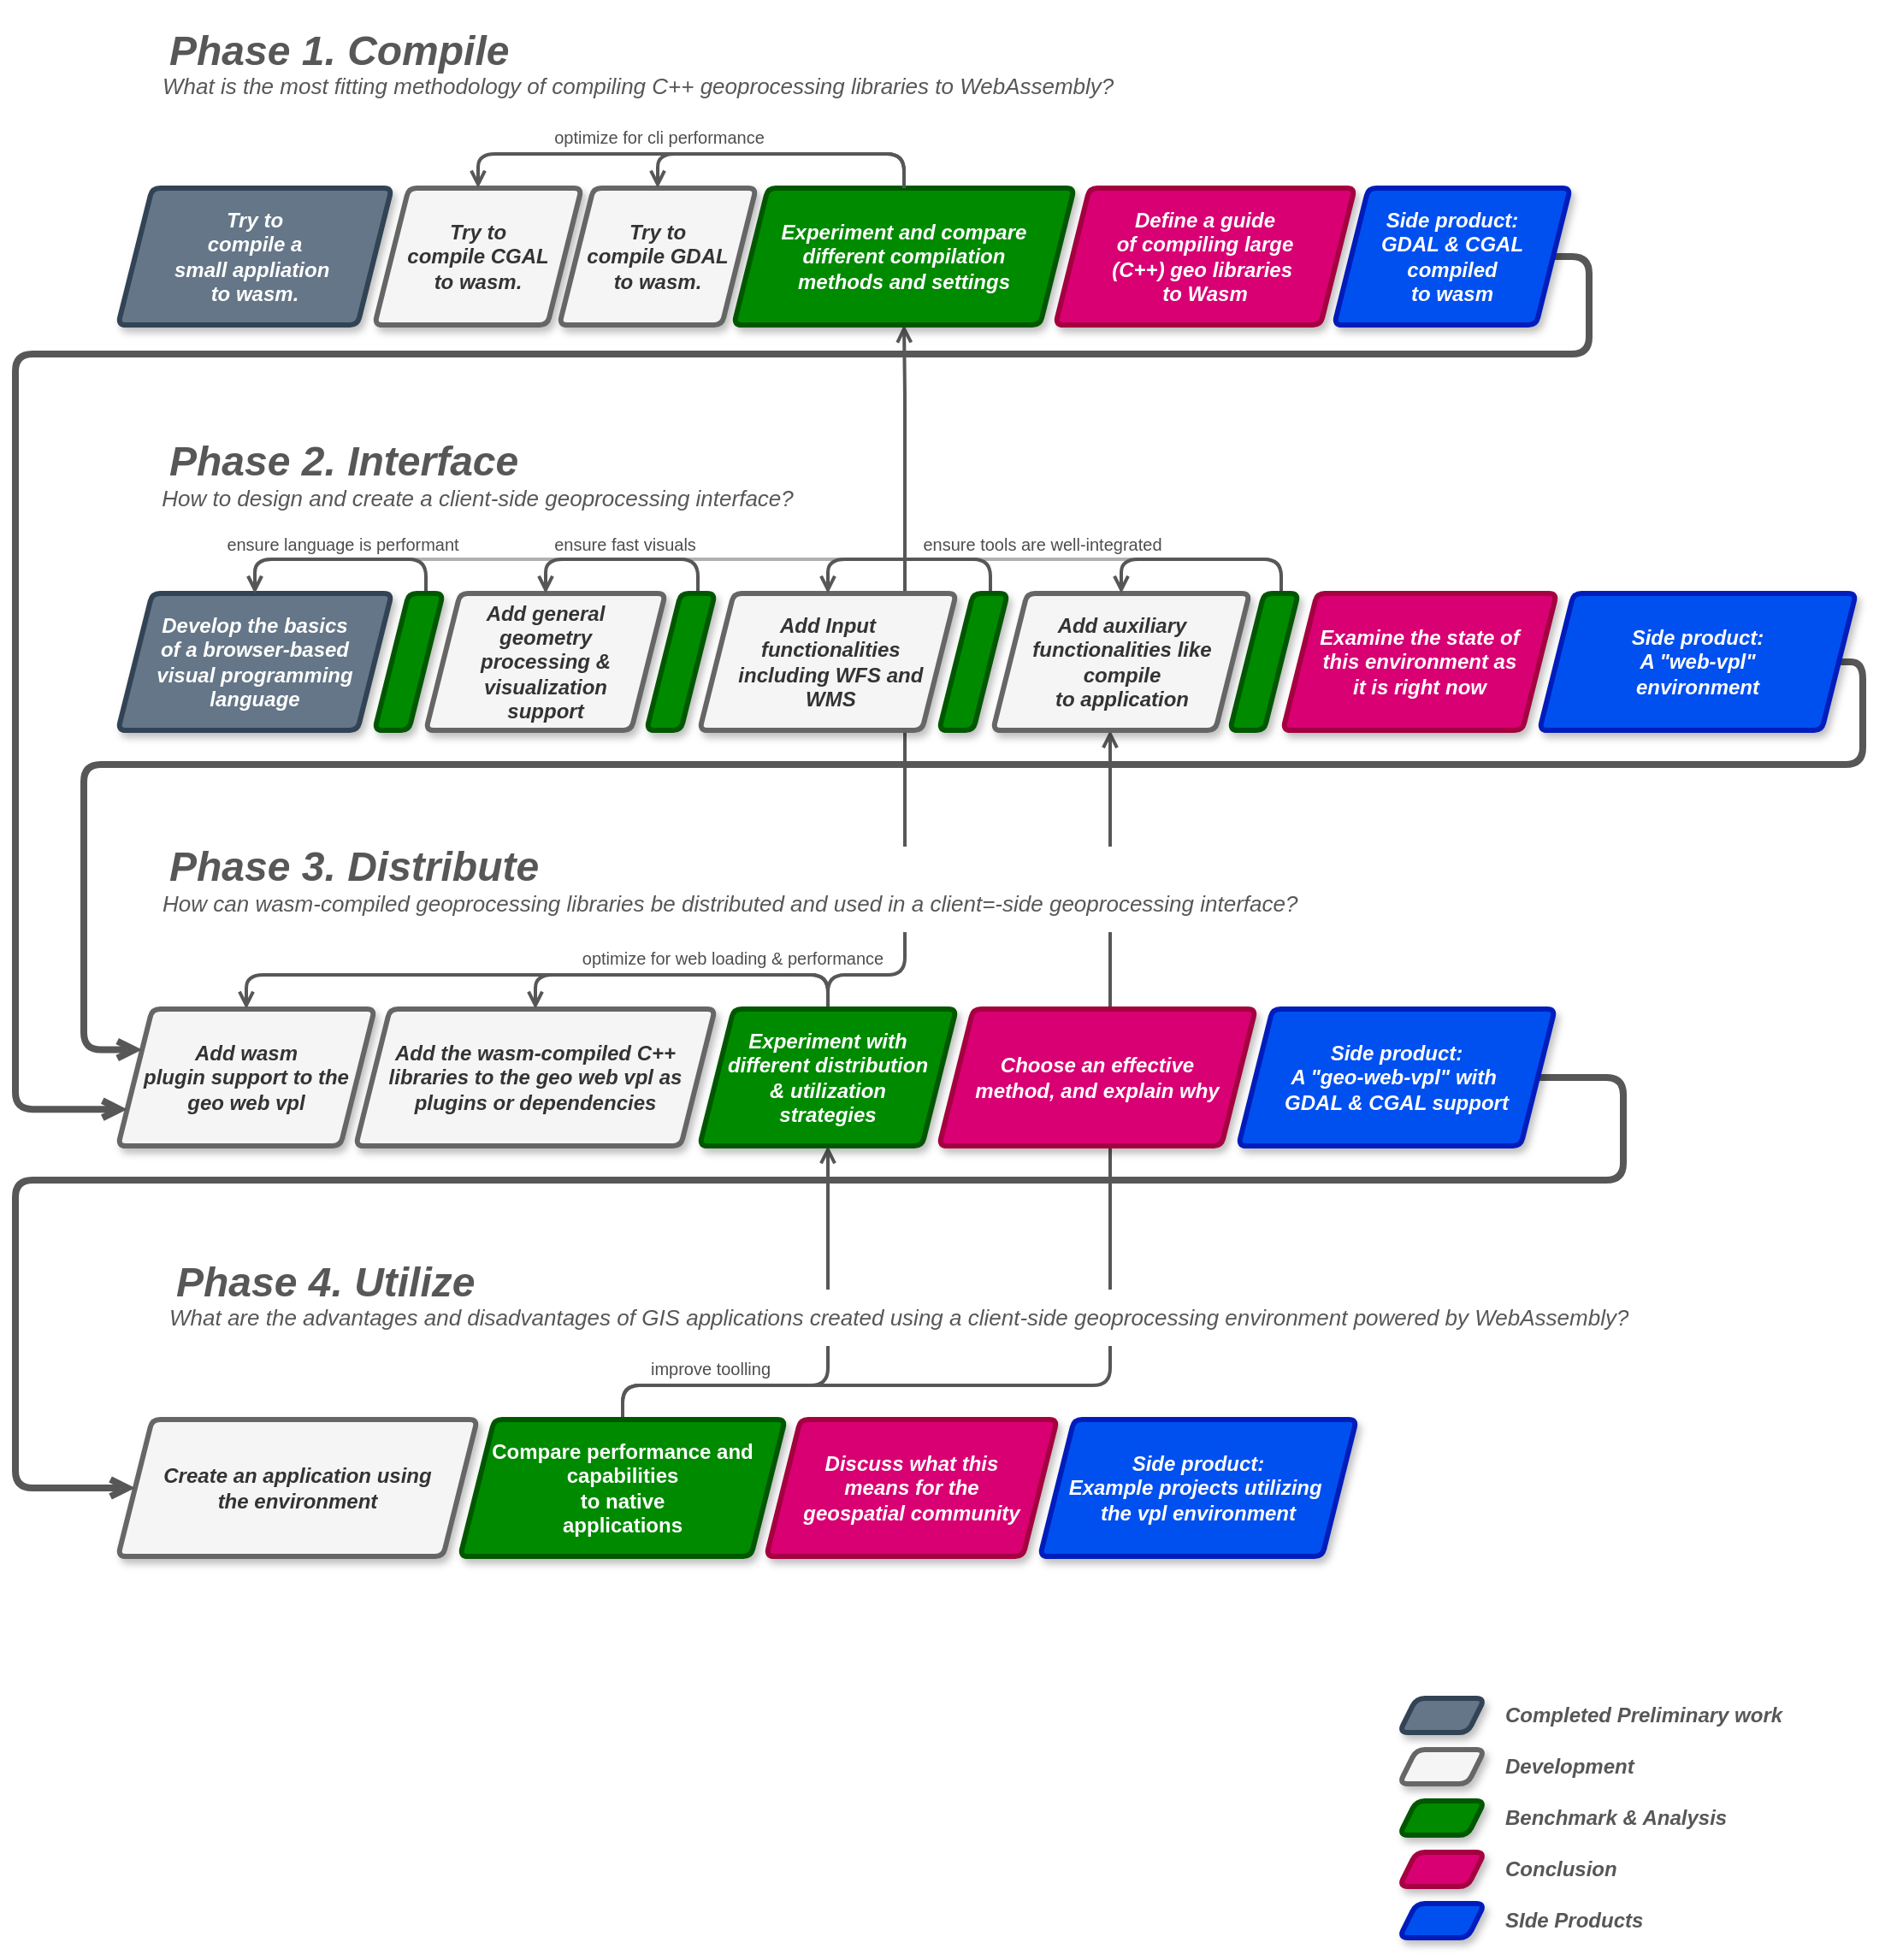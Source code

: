 <mxfile>
    <diagram id="R9lZvX5LPHoqeBm0NEup" name="Page-1">
        <mxGraphModel dx="509" dy="653" grid="1" gridSize="10" guides="1" tooltips="1" connect="1" arrows="1" fold="1" page="1" pageScale="1" pageWidth="850" pageHeight="1100" background="#FFFFFF" math="0" shadow="0">
            <root>
                <mxCell id="0"/>
                <mxCell id="1" parent="0"/>
                <mxCell id="JAychxo9crdE4-j-2Qq6-73" style="edgeStyle=orthogonalEdgeStyle;orthogonalLoop=1;jettySize=auto;html=1;exitX=0.75;exitY=0;exitDx=0;exitDy=0;entryX=0.5;entryY=0;entryDx=0;entryDy=0;shadow=0;fontSize=10;fontColor=#949494;endArrow=open;endFill=0;strokeColor=#B0B0B0;strokeWidth=2;" parent="1" source="JAychxo9crdE4-j-2Qq6-49" target="Jx8LPu8znm7WMN3goJe4-14" edge="1">
                    <mxGeometry relative="1" as="geometry"/>
                </mxCell>
                <mxCell id="oR36HvQrZMrKDbQmu3Ou-8" value="&lt;div&gt;&lt;i&gt;&lt;b&gt;Add wasm &lt;br&gt;&lt;/b&gt;&lt;/i&gt;&lt;/div&gt;&lt;div&gt;&lt;i&gt;&lt;b&gt;plugin support to the &lt;br&gt;&lt;/b&gt;&lt;/i&gt;&lt;/div&gt;&lt;div&gt;&lt;i&gt;&lt;b&gt;geo web vpl&lt;/b&gt;&lt;/i&gt;&lt;/div&gt;" style="shape=parallelogram;perimeter=parallelogramPerimeter;whiteSpace=wrap;html=1;fixedSize=1;fillColor=#f5f5f5;strokeColor=#666666;fontColor=#333333;rounded=1;strokeWidth=3;arcSize=9;shadow=1;fontFamily=Helvetica;" parent="1" vertex="1">
                    <mxGeometry x="120" y="600" width="150" height="80" as="geometry"/>
                </mxCell>
                <mxCell id="oR36HvQrZMrKDbQmu3Ou-9" value="&lt;div&gt;&lt;i&gt;&lt;b&gt;Try to&lt;/b&gt;&lt;/i&gt;&lt;/div&gt;&lt;div&gt;&lt;i&gt;&lt;b&gt;compile CGAL &lt;br&gt;&lt;/b&gt;&lt;/i&gt;&lt;/div&gt;&lt;div&gt;&lt;i&gt;&lt;b&gt;to wasm.&lt;/b&gt;&lt;/i&gt;&lt;/div&gt;" style="shape=parallelogram;perimeter=parallelogramPerimeter;whiteSpace=wrap;html=1;fixedSize=1;fillColor=#f5f5f5;strokeColor=#666666;fontColor=#333333;rounded=1;strokeWidth=3;arcSize=9;shadow=1;fontFamily=Helvetica;" parent="1" vertex="1">
                    <mxGeometry x="270" y="120" width="121" height="80" as="geometry"/>
                </mxCell>
                <mxCell id="oR36HvQrZMrKDbQmu3Ou-10" value="&lt;div&gt;&lt;b&gt;&lt;i&gt;Try to &lt;br&gt;&lt;/i&gt;&lt;/b&gt;&lt;/div&gt;&lt;div&gt;&lt;b&gt;&lt;i&gt;compile a &lt;br&gt;&lt;/i&gt;&lt;/b&gt;&lt;/div&gt;&lt;div&gt;&lt;b&gt;&lt;i&gt;small&amp;nbsp;appliation&amp;nbsp;&lt;br&gt;&lt;/i&gt;&lt;/b&gt;&lt;b&gt;&lt;i&gt;to wasm.&lt;/i&gt;&lt;/b&gt;&lt;/div&gt;" style="shape=parallelogram;perimeter=parallelogramPerimeter;whiteSpace=wrap;html=1;fixedSize=1;rounded=1;strokeWidth=3;arcSize=9;shadow=1;fontFamily=Helvetica;fillColor=#647687;strokeColor=#314354;fontColor=#ffffff;" parent="1" vertex="1">
                    <mxGeometry x="120" y="120" width="160" height="80" as="geometry"/>
                </mxCell>
                <mxCell id="oR36HvQrZMrKDbQmu3Ou-17" value="&lt;font color=&quot;#333333&quot;&gt;&lt;b&gt;&lt;i&gt;&lt;font&gt;Create an application using&lt;br&gt;the environment&lt;/font&gt;&lt;/i&gt;&lt;/b&gt;&lt;/font&gt;" style="shape=parallelogram;perimeter=parallelogramPerimeter;whiteSpace=wrap;html=1;fixedSize=1;fillColor=#f5f5f5;strokeColor=#666666;fontColor=#333333;rounded=1;strokeWidth=3;arcSize=9;shadow=1;fontFamily=Helvetica;" parent="1" vertex="1">
                    <mxGeometry x="120" y="840" width="210" height="80" as="geometry"/>
                </mxCell>
                <mxCell id="oR36HvQrZMrKDbQmu3Ou-19" value="&lt;h1&gt;&lt;i&gt;Phase 1. Compile&lt;/i&gt;&lt;/h1&gt;" style="text;html=1;strokeColor=none;fillColor=none;spacing=5;spacingTop=-20;whiteSpace=wrap;overflow=hidden;fontColor=#575757;rounded=0;rotation=0;fontFamily=Helvetica;" parent="1" vertex="1">
                    <mxGeometry x="145" y="20" width="250" height="40" as="geometry"/>
                </mxCell>
                <mxCell id="oR36HvQrZMrKDbQmu3Ou-21" value="&lt;h1&gt;&lt;i&gt;Phase 2. Interface&lt;br&gt;&lt;/i&gt;&lt;/h1&gt;" style="text;html=1;strokeColor=none;fillColor=none;spacing=5;spacingTop=-20;whiteSpace=wrap;overflow=hidden;fontColor=#575757;rounded=0;fontFamily=Helvetica;" parent="1" vertex="1">
                    <mxGeometry x="145" y="260" width="240" height="35" as="geometry"/>
                </mxCell>
                <mxCell id="JAychxo9crdE4-j-2Qq6-57" style="edgeStyle=orthogonalEdgeStyle;orthogonalLoop=1;jettySize=auto;html=1;exitX=0.5;exitY=0;exitDx=0;exitDy=0;shadow=0;fontSize=10;fontColor=#4D4D4D;endArrow=open;endFill=0;strokeColor=#575757;strokeWidth=2;" parent="1" source="Jx8LPu8znm7WMN3goJe4-1" edge="1">
                    <mxGeometry relative="1" as="geometry">
                        <mxPoint x="700" y="437" as="targetPoint"/>
                        <Array as="points">
                            <mxPoint x="415" y="820"/>
                            <mxPoint x="700" y="820"/>
                            <mxPoint x="700" y="437"/>
                        </Array>
                    </mxGeometry>
                </mxCell>
                <mxCell id="JAychxo9crdE4-j-2Qq6-60" style="edgeStyle=orthogonalEdgeStyle;orthogonalLoop=1;jettySize=auto;html=1;exitX=0.5;exitY=0;exitDx=0;exitDy=0;entryX=0.5;entryY=1;entryDx=0;entryDy=0;shadow=0;fontSize=10;fontColor=#4D4D4D;endArrow=open;endFill=0;strokeColor=#575757;strokeWidth=2;" parent="1" source="Jx8LPu8znm7WMN3goJe4-1" target="Jx8LPu8znm7WMN3goJe4-6" edge="1">
                    <mxGeometry relative="1" as="geometry">
                        <Array as="points">
                            <mxPoint x="415" y="820"/>
                            <mxPoint x="535" y="820"/>
                        </Array>
                    </mxGeometry>
                </mxCell>
                <mxCell id="JAychxo9crdE4-j-2Qq6-64" value="improve toolling" style="edgeLabel;html=1;align=center;verticalAlign=middle;resizable=0;points=[];fontSize=10;fontColor=#4D4D4D;labelBackgroundColor=#FFFFFF;" parent="JAychxo9crdE4-j-2Qq6-60" vertex="1" connectable="0">
                    <mxGeometry x="-0.274" y="2" relative="1" as="geometry">
                        <mxPoint x="-31" y="-8" as="offset"/>
                    </mxGeometry>
                </mxCell>
                <mxCell id="Jx8LPu8znm7WMN3goJe4-1" value="&lt;b&gt;Compare performance and capabilities &lt;br&gt;to native &lt;br&gt;applications&lt;/b&gt;" style="shape=parallelogram;perimeter=parallelogramPerimeter;whiteSpace=wrap;html=1;fixedSize=1;rounded=1;strokeWidth=3;shadow=1;arcSize=9;fontFamily=Helvetica;fontColor=#ffffff;strokeColor=#005700;fillColor=#008a00;" parent="1" vertex="1">
                    <mxGeometry x="320" y="840" width="190" height="80" as="geometry"/>
                </mxCell>
                <mxCell id="Jx8LPu8znm7WMN3goJe4-5" value="&lt;i&gt;&lt;b&gt;Add the wasm-compiled C++ libraries to the geo web vpl as plugins or dependencies&lt;br&gt;&lt;/b&gt;&lt;/i&gt;" style="shape=parallelogram;perimeter=parallelogramPerimeter;whiteSpace=wrap;html=1;fixedSize=1;fillColor=#f5f5f5;strokeColor=#666666;fontColor=#333333;rounded=1;strokeWidth=3;arcSize=9;shadow=1;fontFamily=Helvetica;" parent="1" vertex="1">
                    <mxGeometry x="259" y="600" width="210" height="80" as="geometry"/>
                </mxCell>
                <mxCell id="JAychxo9crdE4-j-2Qq6-44" style="edgeStyle=orthogonalEdgeStyle;orthogonalLoop=1;jettySize=auto;html=1;exitX=0.5;exitY=0;exitDx=0;exitDy=0;entryX=0.5;entryY=0;entryDx=0;entryDy=0;shadow=0;fontSize=10;fontColor=#4D4D4D;endArrow=open;endFill=0;strokeColor=#575757;strokeWidth=2;" parent="1" source="Jx8LPu8znm7WMN3goJe4-6" target="Jx8LPu8znm7WMN3goJe4-5" edge="1">
                    <mxGeometry relative="1" as="geometry"/>
                </mxCell>
                <mxCell id="JAychxo9crdE4-j-2Qq6-46" style="edgeStyle=orthogonalEdgeStyle;orthogonalLoop=1;jettySize=auto;html=1;exitX=0.5;exitY=0;exitDx=0;exitDy=0;entryX=0.5;entryY=0;entryDx=0;entryDy=0;shadow=0;fontSize=10;fontColor=#4D4D4D;endArrow=open;endFill=0;strokeColor=#575757;strokeWidth=2;" parent="1" source="Jx8LPu8znm7WMN3goJe4-6" target="oR36HvQrZMrKDbQmu3Ou-8" edge="1">
                    <mxGeometry relative="1" as="geometry"/>
                </mxCell>
                <mxCell id="JAychxo9crdE4-j-2Qq6-62" value="optimize for web loading &amp;amp; performance" style="edgeLabel;html=1;align=center;verticalAlign=middle;resizable=0;points=[];fontSize=10;fontColor=#4D4D4D;labelBackgroundColor=#FFFFFF;" parent="JAychxo9crdE4-j-2Qq6-46" vertex="1" connectable="0">
                    <mxGeometry x="-0.312" y="2" relative="1" as="geometry">
                        <mxPoint x="54" y="-12" as="offset"/>
                    </mxGeometry>
                </mxCell>
                <mxCell id="JAychxo9crdE4-j-2Qq6-48" style="edgeStyle=orthogonalEdgeStyle;orthogonalLoop=1;jettySize=auto;html=1;exitX=0.5;exitY=0;exitDx=0;exitDy=0;entryX=0.5;entryY=1;entryDx=0;entryDy=0;shadow=0;fontSize=10;fontColor=#4D4D4D;endArrow=open;endFill=0;strokeColor=#575757;strokeWidth=2;" parent="1" source="Jx8LPu8znm7WMN3goJe4-6" target="Jx8LPu8znm7WMN3goJe4-22" edge="1">
                    <mxGeometry relative="1" as="geometry">
                        <Array as="points">
                            <mxPoint x="535" y="580"/>
                            <mxPoint x="580" y="580"/>
                            <mxPoint x="580" y="240"/>
                        </Array>
                    </mxGeometry>
                </mxCell>
                <mxCell id="Jx8LPu8znm7WMN3goJe4-6" value="&lt;b&gt;&lt;i&gt;Experiment with &lt;br&gt;different distribution&lt;br&gt;&amp;amp; utilization &lt;br&gt;strategies&lt;/i&gt;&lt;/b&gt;&lt;i&gt;&lt;b&gt;&lt;br&gt;&lt;/b&gt;&lt;/i&gt;" style="shape=parallelogram;perimeter=parallelogramPerimeter;whiteSpace=wrap;html=1;fixedSize=1;rounded=1;strokeWidth=3;arcSize=9;shadow=1;fontFamily=Helvetica;fontColor=#ffffff;strokeColor=#005700;fillColor=#008a00;" parent="1" vertex="1">
                    <mxGeometry x="460" y="600" width="150" height="80" as="geometry"/>
                </mxCell>
                <mxCell id="Jx8LPu8znm7WMN3goJe4-14" value="&lt;b&gt;&lt;i&gt;Develop the basics &lt;br&gt;of a browser-based &lt;br&gt;visual programming &lt;br&gt;language&lt;/i&gt;&lt;/b&gt;" style="shape=parallelogram;perimeter=parallelogramPerimeter;whiteSpace=wrap;html=1;fixedSize=1;rounded=1;strokeWidth=3;arcSize=9;shadow=1;fontFamily=Helvetica;fillColor=#647687;strokeColor=#314354;fontColor=#ffffff;" parent="1" vertex="1">
                    <mxGeometry x="120" y="357" width="160" height="80" as="geometry"/>
                </mxCell>
                <mxCell id="Jx8LPu8znm7WMN3goJe4-15" value="&lt;div&gt;&lt;i&gt;&lt;b&gt;Try to &lt;br&gt;&lt;/b&gt;&lt;/i&gt;&lt;/div&gt;&lt;div&gt;&lt;i&gt;&lt;b&gt;compile GDAL &lt;br&gt;&lt;/b&gt;&lt;/i&gt;&lt;/div&gt;&lt;div&gt;&lt;i&gt;&lt;b&gt;to wasm.&lt;/b&gt;&lt;/i&gt;&lt;/div&gt;" style="shape=parallelogram;perimeter=parallelogramPerimeter;whiteSpace=wrap;html=1;fixedSize=1;fillColor=#f5f5f5;strokeColor=#666666;fontColor=#333333;rounded=1;strokeWidth=3;arcSize=9;shadow=1;fontFamily=Helvetica;" parent="1" vertex="1">
                    <mxGeometry x="378" y="120" width="115" height="80" as="geometry"/>
                </mxCell>
                <mxCell id="n1NXSLkz1-SfZJEVITjv-17" value="&lt;b&gt;&lt;i&gt;Discuss what this&lt;br&gt;means for the &lt;br&gt;geospatial community&lt;br&gt;&lt;/i&gt;&lt;/b&gt;" style="shape=parallelogram;perimeter=parallelogramPerimeter;whiteSpace=wrap;html=1;fixedSize=1;rounded=1;strokeWidth=3;arcSize=9;shadow=1;fontFamily=Helvetica;fontColor=#ffffff;strokeColor=#A50040;fillColor=#d80073;" parent="1" vertex="1">
                    <mxGeometry x="499" y="840" width="170" height="80" as="geometry"/>
                </mxCell>
                <mxCell id="n1NXSLkz1-SfZJEVITjv-22" value="&lt;b&gt;&lt;i&gt;Side product:&lt;br&gt;&lt;/i&gt;&lt;/b&gt;&lt;b&gt;&lt;i&gt;Example projects utilizing&amp;nbsp;&lt;br&gt;the vpl environment&lt;br&gt;&lt;/i&gt;&lt;/b&gt;" style="shape=parallelogram;perimeter=parallelogramPerimeter;whiteSpace=wrap;html=1;fixedSize=1;rounded=1;strokeWidth=3;arcSize=9;shadow=1;fontFamily=Helvetica;fontColor=#ffffff;strokeColor=#001DBC;fillColor=#0050ef;" parent="1" vertex="1">
                    <mxGeometry x="659" y="840" width="185" height="80" as="geometry"/>
                </mxCell>
                <mxCell id="n1NXSLkz1-SfZJEVITjv-25" style="edgeStyle=orthogonalEdgeStyle;orthogonalLoop=1;jettySize=auto;html=1;exitX=1;exitY=0.5;exitDx=0;exitDy=0;entryX=0;entryY=0.75;entryDx=0;entryDy=0;shadow=0;fontColor=#333333;endArrow=open;endFill=0;strokeColor=#575757;strokeWidth=4;fontFamily=Helvetica;" parent="1" source="n1NXSLkz1-SfZJEVITjv-23" target="oR36HvQrZMrKDbQmu3Ou-8" edge="1">
                    <mxGeometry relative="1" as="geometry">
                        <Array as="points">
                            <mxPoint x="980" y="160"/>
                            <mxPoint x="980" y="217"/>
                            <mxPoint x="60" y="217"/>
                            <mxPoint x="60" y="659"/>
                        </Array>
                    </mxGeometry>
                </mxCell>
                <mxCell id="n1NXSLkz1-SfZJEVITjv-28" value="&lt;b&gt;&lt;i&gt;Add general &lt;br&gt;geometry&lt;br&gt;processing &amp;amp; visualization &lt;br&gt;support&lt;/i&gt;&lt;/b&gt;" style="shape=parallelogram;perimeter=parallelogramPerimeter;whiteSpace=wrap;html=1;fixedSize=1;fillColor=#f5f5f5;strokeColor=#666666;fontColor=#333333;rounded=1;strokeWidth=3;arcSize=9;shadow=1;fontFamily=Helvetica;" parent="1" vertex="1">
                    <mxGeometry x="300" y="357" width="140" height="80" as="geometry"/>
                </mxCell>
                <mxCell id="n1NXSLkz1-SfZJEVITjv-29" value="&lt;b&gt;&lt;i&gt;Add Input&lt;br&gt;&amp;nbsp;functionalities&lt;br&gt;&amp;nbsp;including WFS and&lt;br&gt;&amp;nbsp;WMS&lt;/i&gt;&lt;/b&gt;" style="shape=parallelogram;perimeter=parallelogramPerimeter;whiteSpace=wrap;html=1;fixedSize=1;fillColor=#f5f5f5;strokeColor=#666666;fontColor=#333333;rounded=1;strokeWidth=3;arcSize=9;shadow=1;fontFamily=Helvetica;" parent="1" vertex="1">
                    <mxGeometry x="460" y="357" width="150" height="80" as="geometry"/>
                </mxCell>
                <mxCell id="n1NXSLkz1-SfZJEVITjv-30" value="&lt;b&gt;&lt;i&gt;Choose an effective&lt;br&gt;method, and explain why&lt;br&gt;&lt;/i&gt;&lt;/b&gt;" style="shape=parallelogram;perimeter=parallelogramPerimeter;whiteSpace=wrap;html=1;fixedSize=1;rounded=1;strokeWidth=3;arcSize=9;shadow=1;fontFamily=Helvetica;fontColor=#ffffff;strokeColor=#A50040;fillColor=#d80073;" parent="1" vertex="1">
                    <mxGeometry x="600" y="600" width="185" height="80" as="geometry"/>
                </mxCell>
                <mxCell id="JAychxo9crdE4-j-2Qq6-14" style="edgeStyle=orthogonalEdgeStyle;orthogonalLoop=1;jettySize=auto;html=1;exitX=1;exitY=0.5;exitDx=0;exitDy=0;entryX=0;entryY=0.5;entryDx=0;entryDy=0;shadow=0;endArrow=open;endFill=0;strokeColor=#575757;strokeWidth=4;" parent="1" source="n1NXSLkz1-SfZJEVITjv-31" target="oR36HvQrZMrKDbQmu3Ou-17" edge="1">
                    <mxGeometry relative="1" as="geometry">
                        <mxPoint x="130" y="840" as="targetPoint"/>
                        <Array as="points">
                            <mxPoint x="1000" y="640"/>
                            <mxPoint x="1000" y="700"/>
                            <mxPoint x="60" y="700"/>
                            <mxPoint x="60" y="880"/>
                        </Array>
                    </mxGeometry>
                </mxCell>
                <mxCell id="n1NXSLkz1-SfZJEVITjv-31" value="&lt;b&gt;&lt;i&gt;Side product:&lt;br&gt;&lt;/i&gt;&lt;/b&gt;&lt;b&gt;&lt;i&gt;A &quot;geo-web-vpl&quot; with&amp;nbsp;&lt;br&gt;GDAL &amp;amp; CGAL support&lt;br&gt;&lt;/i&gt;&lt;/b&gt;" style="shape=parallelogram;perimeter=parallelogramPerimeter;whiteSpace=wrap;html=1;fixedSize=1;rounded=1;strokeWidth=3;arcSize=9;shadow=1;fontFamily=Helvetica;fontColor=#ffffff;strokeColor=#001DBC;fillColor=#0050ef;" parent="1" vertex="1">
                    <mxGeometry x="775" y="600" width="185" height="80" as="geometry"/>
                </mxCell>
                <mxCell id="n1NXSLkz1-SfZJEVITjv-34" value="&lt;b&gt;&lt;i&gt;Examine the state of &lt;br&gt;this environment as &lt;br&gt;it is right now&lt;br&gt;&lt;/i&gt;&lt;/b&gt;" style="shape=parallelogram;perimeter=parallelogramPerimeter;whiteSpace=wrap;html=1;fixedSize=1;rounded=1;strokeWidth=3;arcSize=9;shadow=1;fontFamily=Helvetica;gradientDirection=west;fontColor=#ffffff;strokeColor=#A50040;fillColor=#d80073;" parent="1" vertex="1">
                    <mxGeometry x="801" y="357" width="160" height="80" as="geometry"/>
                </mxCell>
                <mxCell id="n1NXSLkz1-SfZJEVITjv-36" style="edgeStyle=orthogonalEdgeStyle;orthogonalLoop=1;jettySize=auto;html=1;exitX=1;exitY=0.5;exitDx=0;exitDy=0;entryX=0;entryY=0.25;entryDx=0;entryDy=0;shadow=0;fontFamily=Helvetica;fontColor=#333333;endArrow=open;endFill=0;strokeColor=#575757;strokeWidth=4;" parent="1" source="n1NXSLkz1-SfZJEVITjv-35" target="oR36HvQrZMrKDbQmu3Ou-8" edge="1">
                    <mxGeometry relative="1" as="geometry">
                        <Array as="points">
                            <mxPoint x="1140" y="397"/>
                            <mxPoint x="1140" y="457"/>
                            <mxPoint x="100" y="457"/>
                            <mxPoint x="100" y="624"/>
                        </Array>
                    </mxGeometry>
                </mxCell>
                <mxCell id="n1NXSLkz1-SfZJEVITjv-35" value="&lt;b&gt;&lt;i&gt;Side product:&lt;br&gt;&lt;/i&gt;&lt;/b&gt;&lt;b&gt;&lt;i&gt;A &quot;web-vpl&quot;&lt;br&gt;environment&lt;br&gt;&lt;/i&gt;&lt;/b&gt;" style="shape=parallelogram;perimeter=parallelogramPerimeter;whiteSpace=wrap;html=1;fixedSize=1;rounded=1;strokeWidth=3;arcSize=9;shadow=1;fontFamily=Helvetica;fontColor=#ffffff;strokeColor=#001DBC;fillColor=#0050ef;" parent="1" vertex="1">
                    <mxGeometry x="951" y="357" width="185" height="80" as="geometry"/>
                </mxCell>
                <mxCell id="JAychxo9crdE4-j-2Qq6-11" value="&lt;b&gt;&lt;i&gt;Add auxiliary&lt;br&gt;functionalities like compile &lt;br&gt;to application&lt;br&gt;&lt;/i&gt;&lt;/b&gt;" style="shape=parallelogram;perimeter=parallelogramPerimeter;whiteSpace=wrap;html=1;fixedSize=1;fillColor=#f5f5f5;strokeColor=#666666;fontColor=#333333;rounded=1;strokeWidth=3;arcSize=9;shadow=1;fontFamily=Helvetica;" parent="1" vertex="1">
                    <mxGeometry x="631.5" y="357" width="150" height="80" as="geometry"/>
                </mxCell>
                <mxCell id="JAychxo9crdE4-j-2Qq6-15" value="" style="group;fontColor=#575757;" parent="1" vertex="1" connectable="0">
                    <mxGeometry x="769" y="988" width="390" height="150" as="geometry"/>
                </mxCell>
                <mxCell id="n1NXSLkz1-SfZJEVITjv-26" value="" style="shape=parallelogram;perimeter=parallelogramPerimeter;whiteSpace=wrap;html=1;fixedSize=1;rounded=1;strokeWidth=3;arcSize=10;shadow=1;size=10;fontFamily=Helvetica;container=0;fillColor=#647687;strokeColor=#314354;fontColor=#ffffff;" parent="JAychxo9crdE4-j-2Qq6-15" vertex="1">
                    <mxGeometry x="100" y="15" width="50" height="20" as="geometry"/>
                </mxCell>
                <mxCell id="n1NXSLkz1-SfZJEVITjv-27" value="&lt;div&gt;&lt;b&gt;&lt;i&gt;Completed Preliminary work&lt;/i&gt;&lt;/b&gt;&lt;/div&gt;" style="text;html=1;strokeColor=none;fillColor=none;align=left;verticalAlign=middle;whiteSpace=wrap;rounded=0;shadow=1;fontColor=#575757;fontFamily=Helvetica;" parent="JAychxo9crdE4-j-2Qq6-15" vertex="1">
                    <mxGeometry x="160" y="10" width="190" height="30" as="geometry"/>
                </mxCell>
                <mxCell id="n1NXSLkz1-SfZJEVITjv-3" value="" style="shape=parallelogram;perimeter=parallelogramPerimeter;whiteSpace=wrap;html=1;fixedSize=1;fillColor=#f5f5f5;strokeColor=#666666;fontColor=#333333;rounded=1;strokeWidth=3;arcSize=10;shadow=1;size=10;fontFamily=Helvetica;container=0;" parent="JAychxo9crdE4-j-2Qq6-15" vertex="1">
                    <mxGeometry x="100" y="45" width="50" height="20" as="geometry"/>
                </mxCell>
                <mxCell id="n1NXSLkz1-SfZJEVITjv-6" value="" style="shape=parallelogram;perimeter=parallelogramPerimeter;whiteSpace=wrap;html=1;fixedSize=1;rounded=1;strokeWidth=3;arcSize=10;shadow=1;size=10;fontFamily=Helvetica;container=0;strokeColor=#005700;fillColor=#008a00;fontColor=#ffffff;" parent="JAychxo9crdE4-j-2Qq6-15" vertex="1">
                    <mxGeometry x="100" y="75" width="50" height="20" as="geometry"/>
                </mxCell>
                <mxCell id="n1NXSLkz1-SfZJEVITjv-7" value="" style="shape=parallelogram;perimeter=parallelogramPerimeter;whiteSpace=wrap;html=1;fixedSize=1;rounded=1;strokeWidth=3;arcSize=10;shadow=1;size=10;fontFamily=Helvetica;container=0;strokeColor=#A50040;fillColor=#d80073;fontColor=#ffffff;" parent="JAychxo9crdE4-j-2Qq6-15" vertex="1">
                    <mxGeometry x="100" y="105" width="50" height="20" as="geometry"/>
                </mxCell>
                <mxCell id="n1NXSLkz1-SfZJEVITjv-16" value="&lt;div&gt;&lt;b&gt;&lt;i&gt;Development&amp;nbsp;&lt;/i&gt;&lt;/b&gt;&lt;/div&gt;" style="text;html=1;strokeColor=none;fillColor=none;align=left;verticalAlign=middle;whiteSpace=wrap;rounded=0;shadow=1;fontColor=#575757;fontFamily=Helvetica;container=0;" parent="JAychxo9crdE4-j-2Qq6-15" vertex="1">
                    <mxGeometry x="160" y="40" width="220" height="30" as="geometry"/>
                </mxCell>
                <mxCell id="n1NXSLkz1-SfZJEVITjv-18" value="&lt;div&gt;&lt;b&gt;&lt;i&gt;Benchmark &amp;amp; Analysis&lt;/i&gt;&lt;/b&gt;&lt;/div&gt;" style="text;html=1;strokeColor=none;fillColor=none;align=left;verticalAlign=middle;whiteSpace=wrap;rounded=0;shadow=1;fontColor=#575757;fontFamily=Helvetica;container=0;" parent="JAychxo9crdE4-j-2Qq6-15" vertex="1">
                    <mxGeometry x="160" y="70" width="220" height="30" as="geometry"/>
                </mxCell>
                <mxCell id="n1NXSLkz1-SfZJEVITjv-19" value="&lt;div&gt;&lt;b&gt;&lt;i&gt;Conclusion&lt;/i&gt;&lt;/b&gt;&lt;/div&gt;" style="text;html=1;strokeColor=none;fillColor=none;align=left;verticalAlign=middle;whiteSpace=wrap;rounded=0;shadow=1;fontColor=#575757;fontFamily=Helvetica;container=0;" parent="JAychxo9crdE4-j-2Qq6-15" vertex="1">
                    <mxGeometry x="160" y="100" width="220" height="30" as="geometry"/>
                </mxCell>
                <mxCell id="n1NXSLkz1-SfZJEVITjv-20" value="" style="shape=parallelogram;perimeter=parallelogramPerimeter;whiteSpace=wrap;html=1;fixedSize=1;rounded=1;strokeWidth=3;arcSize=10;shadow=1;size=10;fontFamily=Helvetica;container=0;strokeColor=#001DBC;fillColor=#0050ef;fontColor=#ffffff;" parent="JAychxo9crdE4-j-2Qq6-15" vertex="1">
                    <mxGeometry x="100" y="135" width="50" height="20" as="geometry"/>
                </mxCell>
                <mxCell id="n1NXSLkz1-SfZJEVITjv-21" value="&lt;div&gt;&lt;b&gt;&lt;i&gt;SIde Products&lt;/i&gt;&lt;/b&gt;&lt;/div&gt;" style="text;html=1;strokeColor=none;fillColor=none;align=left;verticalAlign=middle;whiteSpace=wrap;rounded=0;shadow=1;fontColor=#575757;fontFamily=Helvetica;container=0;" parent="JAychxo9crdE4-j-2Qq6-15" vertex="1">
                    <mxGeometry x="160" y="130" width="220" height="30" as="geometry"/>
                </mxCell>
                <mxCell id="JAychxo9crdE4-j-2Qq6-21" value="&lt;h1 style=&quot;font-size: 13px&quot;&gt;&lt;span style=&quot;font-weight: normal&quot;&gt;&lt;i&gt;&lt;font style=&quot;font-size: 13px&quot;&gt;What is the most&amp;nbsp;&lt;/font&gt;fitting&amp;nbsp;&lt;font style=&quot;font-size: 13px&quot;&gt;methodology of compiling C++ geoprocessing libraries to WebAssembly?&lt;/font&gt;&lt;/i&gt;&lt;/span&gt;&lt;br&gt;&lt;/h1&gt;" style="text;html=1;strokeColor=none;fillColor=none;spacing=5;spacingTop=-20;whiteSpace=wrap;overflow=hidden;fontColor=#575757;rounded=0;rotation=0;fontFamily=Helvetica;align=left;verticalAlign=bottom;fontSize=12;" parent="1" vertex="1">
                    <mxGeometry x="141" y="47" width="760" height="35" as="geometry"/>
                </mxCell>
                <mxCell id="JAychxo9crdE4-j-2Qq6-22" value="&lt;h1&gt;&lt;span style=&quot;font-weight: 400&quot;&gt;&lt;i&gt;&lt;font style=&quot;font-size: 13px&quot;&gt;&amp;nbsp;How to design and create a client-side geoprocessing interface?&lt;/font&gt;&lt;/i&gt;&lt;/span&gt;&lt;br style=&quot;font-size: 12px&quot;&gt;&lt;/h1&gt;" style="text;html=1;strokeColor=none;fillColor=none;spacing=5;spacingTop=-20;whiteSpace=wrap;overflow=hidden;fontColor=#575757;rounded=0;rotation=0;fontFamily=Helvetica;align=left;verticalAlign=bottom;fontSize=12;" parent="1" vertex="1">
                    <mxGeometry x="137" y="283" width="680" height="32" as="geometry"/>
                </mxCell>
                <mxCell id="JAychxo9crdE4-j-2Qq6-23" value="&lt;h1&gt;&lt;span style=&quot;font-size: 13px ; font-weight: 400&quot;&gt;&lt;i&gt;How can wasm-compiled geoprocessing libraries be distributed and used in a client=-side geoprocessing interface?&lt;/i&gt;&lt;/span&gt;&lt;br style=&quot;font-size: 12px&quot;&gt;&lt;/h1&gt;" style="text;html=1;strokeColor=none;fillColor=none;spacing=5;spacingTop=-20;whiteSpace=wrap;overflow=hidden;fontColor=#575757;rounded=0;rotation=0;fontFamily=Helvetica;align=left;verticalAlign=bottom;fontSize=12;labelBackgroundColor=default;" parent="1" vertex="1">
                    <mxGeometry x="141" y="520" width="869" height="40" as="geometry"/>
                </mxCell>
                <mxCell id="JAychxo9crdE4-j-2Qq6-25" value="&lt;h1 style=&quot;font-size: 13px&quot;&gt;&lt;span style=&quot;font-weight: 400&quot;&gt;&lt;i&gt;&lt;font style=&quot;font-size: 13px&quot;&gt;What are the advantages and disadvantages of GIS applications created&amp;nbsp;&lt;/font&gt;&lt;/i&gt;&lt;/span&gt;&lt;i style=&quot;font-weight: 400&quot;&gt;using a client-side geoprocessing environment powered by WebAssembly?&lt;/i&gt;&lt;/h1&gt;" style="text;html=1;strokeColor=none;fillColor=none;spacing=5;spacingTop=-20;whiteSpace=wrap;overflow=hidden;fontColor=#575757;rounded=0;rotation=0;fontFamily=Helvetica;align=left;verticalAlign=bottom;fontSize=12;labelBackgroundColor=default;" parent="1" vertex="1">
                    <mxGeometry x="145" y="742" width="961" height="60" as="geometry"/>
                </mxCell>
                <mxCell id="n1NXSLkz1-SfZJEVITjv-23" value="&lt;b&gt;&lt;i&gt;Side product:&lt;br&gt;GDAL &amp;amp; CGAL&lt;br&gt;compiled &lt;br&gt;to wasm&lt;br&gt;&lt;/i&gt;&lt;/b&gt;" style="shape=parallelogram;perimeter=parallelogramPerimeter;whiteSpace=wrap;html=1;fixedSize=1;rounded=1;strokeWidth=3;arcSize=9;shadow=1;fontFamily=Helvetica;fontColor=#ffffff;strokeColor=#001DBC;fillColor=#0050ef;" parent="1" vertex="1">
                    <mxGeometry x="831" y="120" width="138" height="80" as="geometry"/>
                </mxCell>
                <mxCell id="Jx8LPu8znm7WMN3goJe4-21" value="&lt;div&gt;&lt;i&gt;&lt;b&gt;Define a guide&lt;br&gt;&lt;/b&gt;&lt;/i&gt;&lt;/div&gt;&lt;div&gt;&lt;i&gt;&lt;b&gt;of compiling large &lt;br&gt;(C++) geo libraries&amp;nbsp;&lt;/b&gt;&lt;/i&gt;&lt;/div&gt;&lt;div&gt;&lt;i&gt;&lt;b&gt;to Wasm&lt;/b&gt;&lt;/i&gt;&lt;/div&gt;" style="shape=parallelogram;perimeter=parallelogramPerimeter;whiteSpace=wrap;html=1;fixedSize=1;rounded=1;strokeWidth=3;arcSize=9;shadow=1;fontFamily=Helvetica;fontColor=#ffffff;strokeColor=#A50040;fillColor=#d80073;" parent="1" vertex="1">
                    <mxGeometry x="668" y="120" width="175" height="80" as="geometry"/>
                </mxCell>
                <mxCell id="JAychxo9crdE4-j-2Qq6-45" style="edgeStyle=orthogonalEdgeStyle;orthogonalLoop=1;jettySize=auto;html=1;exitX=0.5;exitY=0;exitDx=0;exitDy=0;entryX=0.5;entryY=0;entryDx=0;entryDy=0;shadow=0;fontSize=10;fontColor=#4D4D4D;endArrow=open;endFill=0;strokeColor=#575757;strokeWidth=2;" parent="1" source="Jx8LPu8znm7WMN3goJe4-22" target="oR36HvQrZMrKDbQmu3Ou-9" edge="1">
                    <mxGeometry relative="1" as="geometry"/>
                </mxCell>
                <mxCell id="Jx8LPu8znm7WMN3goJe4-22" value="&lt;b&gt;&lt;i&gt;Experiment and compare &lt;br&gt;different compilation &lt;br&gt;methods and settings&lt;br&gt;&lt;/i&gt;&lt;/b&gt;" style="shape=parallelogram;perimeter=parallelogramPerimeter;whiteSpace=wrap;html=1;fixedSize=1;rounded=1;strokeWidth=3;arcSize=9;shadow=1;fontFamily=Helvetica;fontColor=#ffffff;strokeColor=#005700;fillColor=#008a00;" parent="1" vertex="1">
                    <mxGeometry x="480" y="120" width="199" height="80" as="geometry"/>
                </mxCell>
                <mxCell id="JAychxo9crdE4-j-2Qq6-33" style="edgeStyle=orthogonalEdgeStyle;orthogonalLoop=1;jettySize=auto;html=1;exitX=0.5;exitY=0;exitDx=0;exitDy=0;entryX=0.5;entryY=0;entryDx=0;entryDy=0;shadow=0;fontSize=12;fontColor=#4D4D4D;endArrow=open;endFill=0;strokeColor=#575757;strokeWidth=2;" parent="1" source="Jx8LPu8znm7WMN3goJe4-22" target="Jx8LPu8znm7WMN3goJe4-15" edge="1">
                    <mxGeometry relative="1" as="geometry">
                        <mxPoint x="699" y="120" as="sourcePoint"/>
                        <Array as="points">
                            <mxPoint x="580" y="100"/>
                            <mxPoint x="436" y="100"/>
                        </Array>
                    </mxGeometry>
                </mxCell>
                <mxCell id="JAychxo9crdE4-j-2Qq6-61" value="optimize for cli performance" style="edgeLabel;html=1;align=center;verticalAlign=middle;resizable=0;points=[];fontSize=10;fontColor=#4D4D4D;labelBackgroundColor=#FFFFFF;" parent="JAychxo9crdE4-j-2Qq6-33" vertex="1" connectable="0">
                    <mxGeometry x="0.453" y="-2" relative="1" as="geometry">
                        <mxPoint x="-30" y="-8" as="offset"/>
                    </mxGeometry>
                </mxCell>
                <mxCell id="JAychxo9crdE4-j-2Qq6-40" style="edgeStyle=orthogonalEdgeStyle;orthogonalLoop=1;jettySize=auto;html=1;exitX=0.75;exitY=0;exitDx=0;exitDy=0;entryX=0.5;entryY=0;entryDx=0;entryDy=0;shadow=0;fontSize=12;fontColor=#4D4D4D;endArrow=open;endFill=0;strokeColor=#575757;strokeWidth=2;" parent="1" source="JAychxo9crdE4-j-2Qq6-34" target="Jx8LPu8znm7WMN3goJe4-14" edge="1">
                    <mxGeometry relative="1" as="geometry"/>
                </mxCell>
                <mxCell id="JAychxo9crdE4-j-2Qq6-65" value="ensure language is performant" style="edgeLabel;html=1;align=center;verticalAlign=middle;resizable=0;points=[];fontSize=10;fontColor=#4D4D4D;labelBackgroundColor=#FFFFFF;" parent="JAychxo9crdE4-j-2Qq6-40" vertex="1" connectable="0">
                    <mxGeometry x="0.274" y="-1" relative="1" as="geometry">
                        <mxPoint x="20" y="-8" as="offset"/>
                    </mxGeometry>
                </mxCell>
                <mxCell id="JAychxo9crdE4-j-2Qq6-34" value="&lt;b&gt;&lt;i&gt;&lt;br&gt;&lt;/i&gt;&lt;/b&gt;" style="shape=parallelogram;perimeter=parallelogramPerimeter;whiteSpace=wrap;html=1;fixedSize=1;rounded=1;strokeWidth=3;arcSize=9;shadow=1;fontFamily=Helvetica;strokeColor=#005700;fillColor=#008a00;fontColor=#ffffff;" parent="1" vertex="1">
                    <mxGeometry x="270" y="357" width="40" height="80" as="geometry"/>
                </mxCell>
                <mxCell id="JAychxo9crdE4-j-2Qq6-39" style="edgeStyle=orthogonalEdgeStyle;orthogonalLoop=1;jettySize=auto;html=1;exitX=0.75;exitY=0;exitDx=0;exitDy=0;entryX=0.5;entryY=0;entryDx=0;entryDy=0;shadow=0;fontSize=12;fontColor=#4D4D4D;endArrow=open;endFill=0;strokeColor=#575757;strokeWidth=2;" parent="1" source="JAychxo9crdE4-j-2Qq6-35" target="n1NXSLkz1-SfZJEVITjv-28" edge="1">
                    <mxGeometry relative="1" as="geometry"/>
                </mxCell>
                <mxCell id="JAychxo9crdE4-j-2Qq6-63" value="ensure fast visuals" style="edgeLabel;html=1;align=center;verticalAlign=middle;resizable=0;points=[];fontSize=10;fontColor=#4D4D4D;labelBackgroundColor=#FFFFFF;" parent="JAychxo9crdE4-j-2Qq6-39" vertex="1" connectable="0">
                    <mxGeometry x="0.186" y="-2" relative="1" as="geometry">
                        <mxPoint x="13" y="-7" as="offset"/>
                    </mxGeometry>
                </mxCell>
                <mxCell id="JAychxo9crdE4-j-2Qq6-35" value="&lt;b&gt;&lt;i&gt;&lt;br&gt;&lt;/i&gt;&lt;/b&gt;" style="shape=parallelogram;perimeter=parallelogramPerimeter;whiteSpace=wrap;html=1;fixedSize=1;rounded=1;strokeWidth=3;arcSize=9;shadow=1;fontFamily=Helvetica;strokeColor=#005700;fillColor=#008a00;fontColor=#ffffff;" parent="1" vertex="1">
                    <mxGeometry x="429" y="357" width="40" height="80" as="geometry"/>
                </mxCell>
                <mxCell id="JAychxo9crdE4-j-2Qq6-43" style="edgeStyle=orthogonalEdgeStyle;orthogonalLoop=1;jettySize=auto;html=1;exitX=0.75;exitY=0;exitDx=0;exitDy=0;entryX=0.5;entryY=0;entryDx=0;entryDy=0;shadow=0;fontSize=10;fontColor=#4D4D4D;endArrow=open;endFill=0;strokeColor=#575757;strokeWidth=2;" parent="1" source="JAychxo9crdE4-j-2Qq6-36" target="n1NXSLkz1-SfZJEVITjv-29" edge="1">
                    <mxGeometry relative="1" as="geometry">
                        <Array as="points">
                            <mxPoint x="630" y="337"/>
                            <mxPoint x="535" y="337"/>
                        </Array>
                    </mxGeometry>
                </mxCell>
                <mxCell id="JAychxo9crdE4-j-2Qq6-69" value="&lt;font style=&quot;font-size: 10px&quot;&gt;ensure tools are well-integrated&lt;/font&gt;" style="edgeLabel;html=1;align=center;verticalAlign=middle;resizable=0;points=[];fontSize=13;fontColor=#4D4D4D;labelBackgroundColor=#FFFFFF;" parent="JAychxo9crdE4-j-2Qq6-43" vertex="1" connectable="0">
                    <mxGeometry x="0.151" y="-1" relative="1" as="geometry">
                        <mxPoint x="87" y="-9" as="offset"/>
                    </mxGeometry>
                </mxCell>
                <mxCell id="JAychxo9crdE4-j-2Qq6-36" value="&lt;b&gt;&lt;i&gt;&lt;br&gt;&lt;/i&gt;&lt;/b&gt;" style="shape=parallelogram;perimeter=parallelogramPerimeter;whiteSpace=wrap;html=1;fixedSize=1;rounded=1;strokeWidth=3;arcSize=9;shadow=1;fontFamily=Helvetica;strokeColor=#005700;fillColor=#008a00;fontColor=#ffffff;" parent="1" vertex="1">
                    <mxGeometry x="600" y="357" width="40" height="80" as="geometry"/>
                </mxCell>
                <mxCell id="oR36HvQrZMrKDbQmu3Ou-23" value="&lt;h1&gt;&lt;i&gt;Phase 3.&amp;nbsp;Distribute&lt;/i&gt;&lt;/h1&gt;" style="text;html=1;strokeColor=none;fillColor=none;spacing=5;spacingTop=-20;whiteSpace=wrap;overflow=hidden;fontColor=#575757;rounded=0;fontFamily=Helvetica;" parent="1" vertex="1">
                    <mxGeometry x="145" y="497" width="260" height="40" as="geometry"/>
                </mxCell>
                <mxCell id="JAychxo9crdE4-j-2Qq6-50" style="edgeStyle=orthogonalEdgeStyle;orthogonalLoop=1;jettySize=auto;html=1;exitX=0.75;exitY=0;exitDx=0;exitDy=0;entryX=0.5;entryY=0;entryDx=0;entryDy=0;shadow=0;fontSize=10;fontColor=#4D4D4D;endArrow=open;endFill=0;strokeColor=#575757;strokeWidth=2;" parent="1" source="JAychxo9crdE4-j-2Qq6-49" target="JAychxo9crdE4-j-2Qq6-11" edge="1">
                    <mxGeometry relative="1" as="geometry"/>
                </mxCell>
                <mxCell id="JAychxo9crdE4-j-2Qq6-49" value="&lt;b&gt;&lt;i&gt;&lt;br&gt;&lt;/i&gt;&lt;/b&gt;" style="shape=parallelogram;perimeter=parallelogramPerimeter;whiteSpace=wrap;html=1;fixedSize=1;rounded=1;strokeWidth=3;arcSize=9;shadow=1;fontFamily=Helvetica;strokeColor=#005700;fillColor=#008a00;fontColor=#ffffff;" parent="1" vertex="1">
                    <mxGeometry x="770" y="357" width="40" height="80" as="geometry"/>
                </mxCell>
                <mxCell id="oR36HvQrZMrKDbQmu3Ou-24" value="&lt;h1&gt;&lt;i&gt;Phase 4. Utilize&lt;/i&gt;&lt;/h1&gt;" style="text;html=1;strokeColor=none;fillColor=none;spacing=5;spacingTop=-20;whiteSpace=wrap;overflow=hidden;fontColor=#575757;rounded=0;fontFamily=Helvetica;" parent="1" vertex="1">
                    <mxGeometry x="149" y="740" width="256" height="40" as="geometry"/>
                </mxCell>
            </root>
        </mxGraphModel>
    </diagram>
</mxfile>